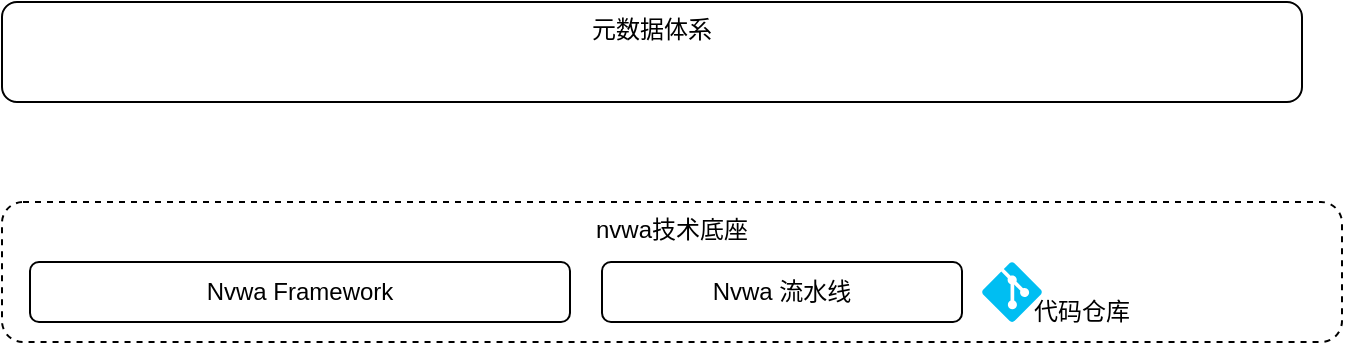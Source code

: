 <mxfile version="20.5.3" type="github">
  <diagram id="536xvFlpvNGluMWGjvSa" name="第 1 页">
    <mxGraphModel dx="1422" dy="825" grid="1" gridSize="10" guides="1" tooltips="1" connect="1" arrows="1" fold="1" page="1" pageScale="1" pageWidth="827" pageHeight="1169" math="0" shadow="0">
      <root>
        <mxCell id="0" />
        <mxCell id="1" parent="0" />
        <mxCell id="uUx9-jI9N2qksWY1LVU2-1" value="nvwa技术底座" style="rounded=1;whiteSpace=wrap;html=1;verticalAlign=top;dashed=1;" vertex="1" parent="1">
          <mxGeometry x="130" y="410" width="670" height="70" as="geometry" />
        </mxCell>
        <mxCell id="uUx9-jI9N2qksWY1LVU2-2" value="Nvwa Framework" style="rounded=1;whiteSpace=wrap;html=1;" vertex="1" parent="1">
          <mxGeometry x="144" y="440" width="270" height="30" as="geometry" />
        </mxCell>
        <mxCell id="uUx9-jI9N2qksWY1LVU2-3" value="Nvwa 流水线" style="rounded=1;whiteSpace=wrap;html=1;" vertex="1" parent="1">
          <mxGeometry x="430" y="440" width="180" height="30" as="geometry" />
        </mxCell>
        <mxCell id="uUx9-jI9N2qksWY1LVU2-4" value="" style="verticalLabelPosition=bottom;html=1;verticalAlign=top;align=center;strokeColor=none;fillColor=#00BEF2;shape=mxgraph.azure.git_repository;" vertex="1" parent="1">
          <mxGeometry x="620" y="440" width="30" height="30" as="geometry" />
        </mxCell>
        <mxCell id="uUx9-jI9N2qksWY1LVU2-5" value="代码仓库" style="text;html=1;strokeColor=none;fillColor=none;align=center;verticalAlign=middle;whiteSpace=wrap;rounded=0;" vertex="1" parent="1">
          <mxGeometry x="640" y="450" width="60" height="30" as="geometry" />
        </mxCell>
        <mxCell id="uUx9-jI9N2qksWY1LVU2-6" value="元数据体系" style="rounded=1;whiteSpace=wrap;html=1;verticalAlign=top;" vertex="1" parent="1">
          <mxGeometry x="130" y="310" width="650" height="50" as="geometry" />
        </mxCell>
      </root>
    </mxGraphModel>
  </diagram>
</mxfile>
